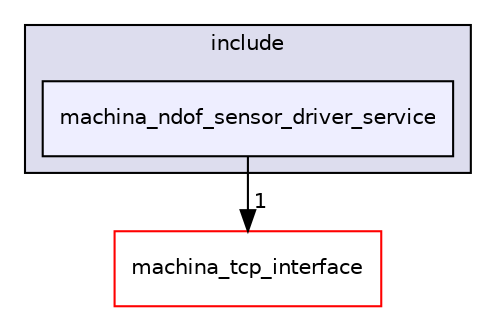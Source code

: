 digraph "src/machina_ndof_sensor_driver_service/include/machina_ndof_sensor_driver_service" {
  compound=true
  node [ fontsize="10", fontname="Helvetica"];
  edge [ labelfontsize="10", labelfontname="Helvetica"];
  subgraph clusterdir_f36ad1c47d9a007c79b7d8366a70f005 {
    graph [ bgcolor="#ddddee", pencolor="black", label="include" fontname="Helvetica", fontsize="10", URL="dir_f36ad1c47d9a007c79b7d8366a70f005.html"]
  dir_7a21e7a17e6bb96b7c9108e2db1b1c1b [shape=box, label="machina_ndof_sensor_driver_service", style="filled", fillcolor="#eeeeff", pencolor="black", URL="dir_7a21e7a17e6bb96b7c9108e2db1b1c1b.html"];
  }
  dir_6802b5bdac077fef17cbc5acb6a41f35 [shape=box label="machina_tcp_interface" fillcolor="white" style="filled" color="red" URL="dir_6802b5bdac077fef17cbc5acb6a41f35.html"];
  dir_7a21e7a17e6bb96b7c9108e2db1b1c1b->dir_6802b5bdac077fef17cbc5acb6a41f35 [headlabel="1", labeldistance=1.5 headhref="dir_000011_000006.html"];
}
